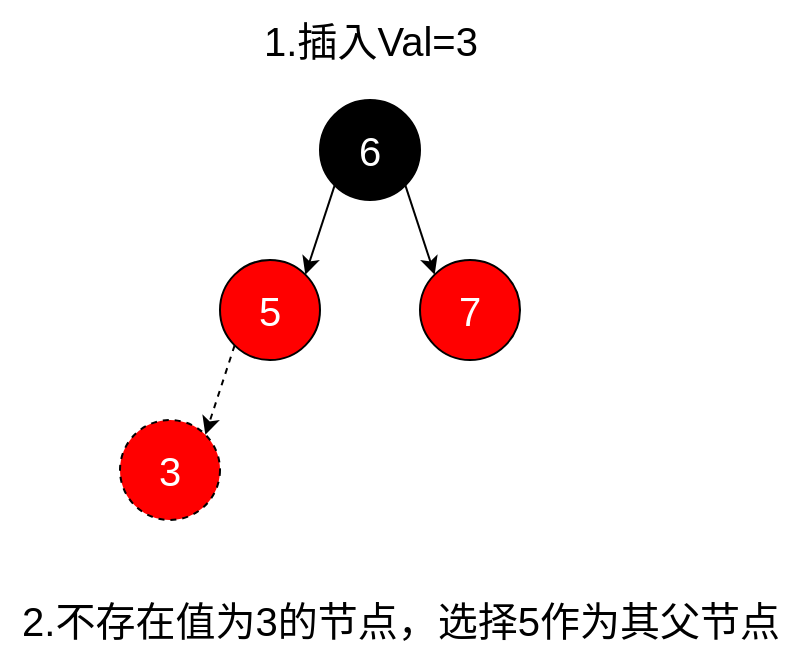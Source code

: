 <mxfile version="20.4.0" type="device"><diagram id="R-cHSDtUfPkVtpVSe-z4" name="Page-1"><mxGraphModel dx="1422" dy="705" grid="1" gridSize="10" guides="1" tooltips="1" connect="1" arrows="1" fold="1" page="1" pageScale="1" pageWidth="850" pageHeight="1100" math="0" shadow="0"><root><mxCell id="0"/><mxCell id="1" parent="0"/><mxCell id="Pw_AgTfwArUfPXs08USN-3" style="rounded=0;orthogonalLoop=1;jettySize=auto;html=1;exitX=0;exitY=1;exitDx=0;exitDy=0;entryX=1;entryY=0;entryDx=0;entryDy=0;" edge="1" parent="1" source="Pw_AgTfwArUfPXs08USN-1" target="Pw_AgTfwArUfPXs08USN-2"><mxGeometry relative="1" as="geometry"/></mxCell><mxCell id="Pw_AgTfwArUfPXs08USN-5" style="edgeStyle=none;rounded=0;orthogonalLoop=1;jettySize=auto;html=1;exitX=1;exitY=1;exitDx=0;exitDy=0;entryX=0;entryY=0;entryDx=0;entryDy=0;fontSize=20;fontColor=#FFFFFF;" edge="1" parent="1" source="Pw_AgTfwArUfPXs08USN-1" target="Pw_AgTfwArUfPXs08USN-4"><mxGeometry relative="1" as="geometry"/></mxCell><mxCell id="Pw_AgTfwArUfPXs08USN-1" value="&lt;font color=&quot;#ffffff&quot; style=&quot;font-size: 20px;&quot;&gt;6&lt;/font&gt;" style="ellipse;whiteSpace=wrap;html=1;aspect=fixed;fillColor=#000000;" vertex="1" parent="1"><mxGeometry x="360" y="200" width="50" height="50" as="geometry"/></mxCell><mxCell id="Pw_AgTfwArUfPXs08USN-9" style="edgeStyle=none;rounded=0;orthogonalLoop=1;jettySize=auto;html=1;exitX=0;exitY=1;exitDx=0;exitDy=0;entryX=1;entryY=0;entryDx=0;entryDy=0;fontSize=20;fontColor=#000000;dashed=1;" edge="1" parent="1" source="Pw_AgTfwArUfPXs08USN-2" target="Pw_AgTfwArUfPXs08USN-8"><mxGeometry relative="1" as="geometry"/></mxCell><mxCell id="Pw_AgTfwArUfPXs08USN-2" value="&lt;font color=&quot;#ffffff&quot; style=&quot;font-size: 20px;&quot;&gt;5&lt;/font&gt;" style="ellipse;whiteSpace=wrap;html=1;aspect=fixed;fillColor=#FF0000;" vertex="1" parent="1"><mxGeometry x="310" y="280" width="50" height="50" as="geometry"/></mxCell><mxCell id="Pw_AgTfwArUfPXs08USN-4" value="&lt;font color=&quot;#ffffff&quot; style=&quot;font-size: 20px;&quot;&gt;7&lt;/font&gt;" style="ellipse;whiteSpace=wrap;html=1;aspect=fixed;fillColor=#FF0000;" vertex="1" parent="1"><mxGeometry x="410" y="280" width="50" height="50" as="geometry"/></mxCell><mxCell id="Pw_AgTfwArUfPXs08USN-6" value="&lt;font color=&quot;#000000&quot;&gt;1.插入Val=3&lt;/font&gt;" style="text;html=1;resizable=0;autosize=1;align=center;verticalAlign=middle;points=[];fillColor=none;strokeColor=none;rounded=0;fontSize=20;fontColor=#FFFFFF;" vertex="1" parent="1"><mxGeometry x="320" y="150" width="130" height="40" as="geometry"/></mxCell><mxCell id="Pw_AgTfwArUfPXs08USN-7" value="&lt;font color=&quot;#000000&quot;&gt;2.不存在值为3的节点，选择5作为其父节点&lt;/font&gt;" style="text;html=1;resizable=0;autosize=1;align=center;verticalAlign=middle;points=[];fillColor=none;strokeColor=none;rounded=0;fontSize=20;fontColor=#FFFFFF;" vertex="1" parent="1"><mxGeometry x="200" y="440" width="400" height="40" as="geometry"/></mxCell><mxCell id="Pw_AgTfwArUfPXs08USN-8" value="&lt;font color=&quot;#ffffff&quot;&gt;&lt;span style=&quot;font-size: 20px;&quot;&gt;3&lt;/span&gt;&lt;/font&gt;" style="ellipse;whiteSpace=wrap;html=1;aspect=fixed;fillColor=#FF0000;dashed=1;" vertex="1" parent="1"><mxGeometry x="260" y="360" width="50" height="50" as="geometry"/></mxCell></root></mxGraphModel></diagram></mxfile>